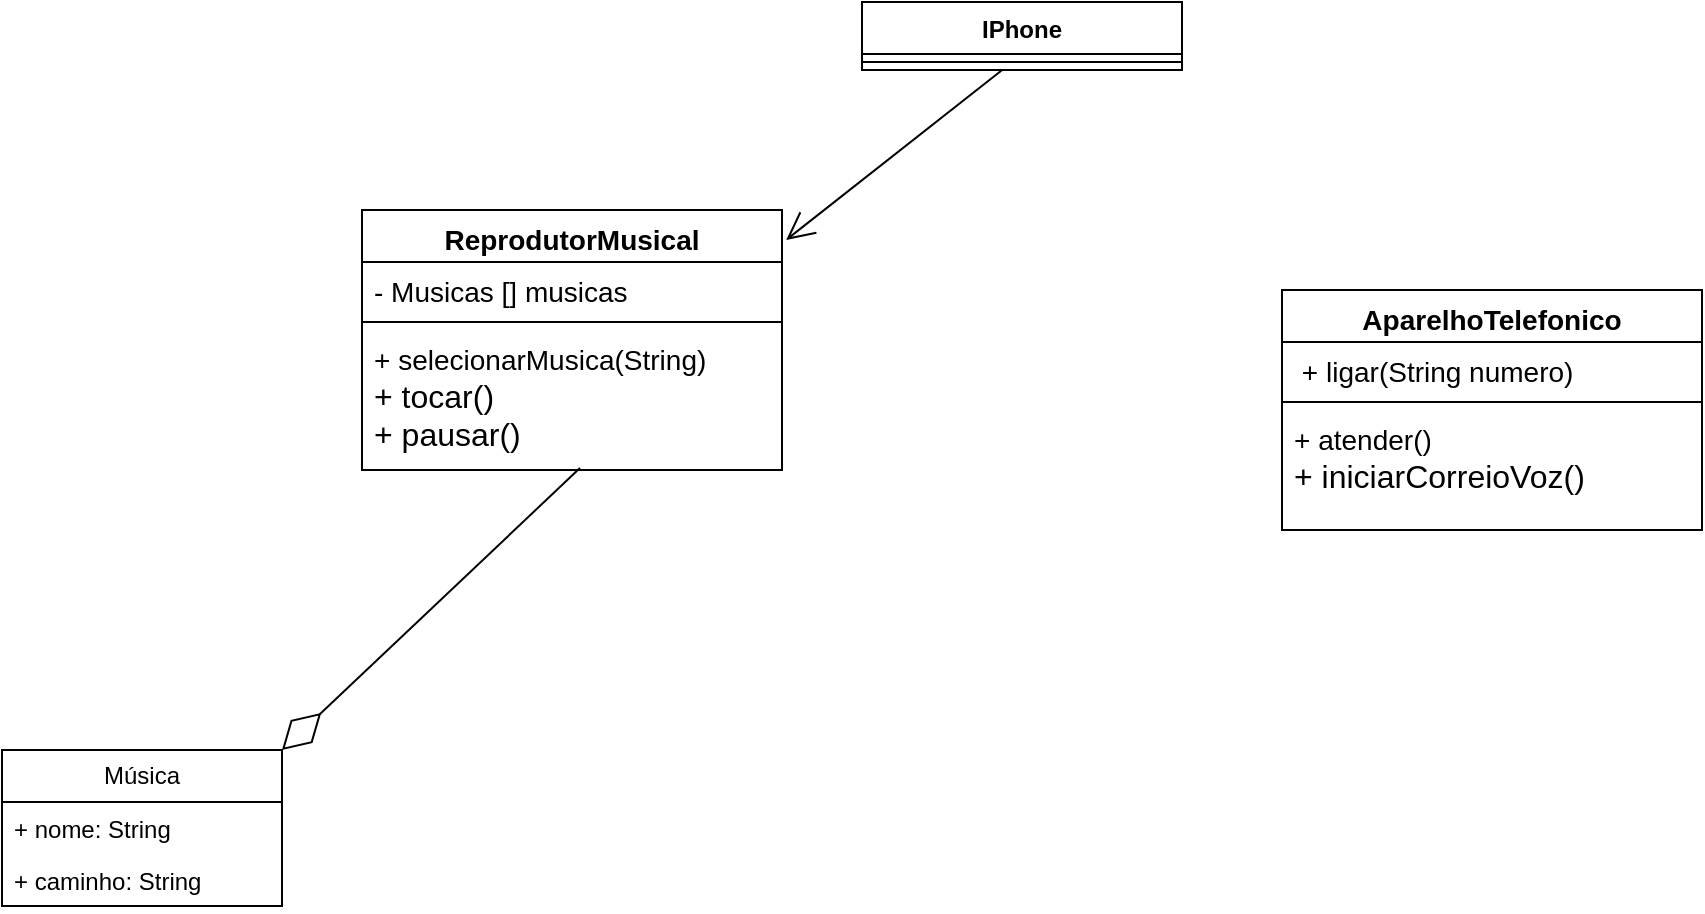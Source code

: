 <mxfile version="24.7.14">
  <diagram name="Página-1" id="XnQtG-GyFu3zvyJKXA-6">
    <mxGraphModel dx="2261" dy="746" grid="1" gridSize="10" guides="1" tooltips="1" connect="1" arrows="1" fold="1" page="1" pageScale="1" pageWidth="827" pageHeight="1169" math="0" shadow="0">
      <root>
        <mxCell id="0" />
        <mxCell id="1" parent="0" />
        <mxCell id="KCyuTO8wxvNjZEvzu9Th-2" value="&lt;font style=&quot;font-size: 14px;&quot;&gt;ReprodutorMusical&lt;/font&gt;" style="swimlane;fontStyle=1;align=center;verticalAlign=top;childLayout=stackLayout;horizontal=1;startSize=26;horizontalStack=0;resizeParent=1;resizeParentMax=0;resizeLast=0;collapsible=1;marginBottom=0;whiteSpace=wrap;html=1;" vertex="1" parent="1">
          <mxGeometry x="-130" y="390" width="210" height="130" as="geometry" />
        </mxCell>
        <mxCell id="KCyuTO8wxvNjZEvzu9Th-3" value="&lt;font style=&quot;font-size: 14px;&quot;&gt;- Musicas [] musicas&lt;/font&gt;" style="text;strokeColor=none;fillColor=none;align=left;verticalAlign=top;spacingLeft=4;spacingRight=4;overflow=hidden;rotatable=0;points=[[0,0.5],[1,0.5]];portConstraint=eastwest;whiteSpace=wrap;html=1;" vertex="1" parent="KCyuTO8wxvNjZEvzu9Th-2">
          <mxGeometry y="26" width="210" height="26" as="geometry" />
        </mxCell>
        <mxCell id="KCyuTO8wxvNjZEvzu9Th-4" value="" style="line;strokeWidth=1;fillColor=none;align=left;verticalAlign=middle;spacingTop=-1;spacingLeft=3;spacingRight=3;rotatable=0;labelPosition=right;points=[];portConstraint=eastwest;strokeColor=inherit;" vertex="1" parent="KCyuTO8wxvNjZEvzu9Th-2">
          <mxGeometry y="52" width="210" height="8" as="geometry" />
        </mxCell>
        <mxCell id="KCyuTO8wxvNjZEvzu9Th-5" value="&lt;font style=&quot;font-size: 14px;&quot;&gt;+ &lt;span class=&quot;hljs-built_in&quot;&gt;selecionarMusica&lt;/span&gt;(String)&lt;/font&gt;&lt;div&gt;&lt;font size=&quot;3&quot;&gt;+ &lt;span class=&quot;hljs-built_in&quot;&gt;tocar&lt;/span&gt;()&lt;br&gt;&lt;/font&gt;&lt;/div&gt;&lt;div&gt;&lt;font size=&quot;3&quot;&gt;+ &lt;span class=&quot;hljs-built_in&quot;&gt;pausar&lt;/span&gt;()&lt;/font&gt;&lt;br&gt;&lt;/div&gt;" style="text;strokeColor=none;fillColor=none;align=left;verticalAlign=top;spacingLeft=4;spacingRight=4;overflow=hidden;rotatable=0;points=[[0,0.5],[1,0.5]];portConstraint=eastwest;whiteSpace=wrap;html=1;" vertex="1" parent="KCyuTO8wxvNjZEvzu9Th-2">
          <mxGeometry y="60" width="210" height="70" as="geometry" />
        </mxCell>
        <mxCell id="KCyuTO8wxvNjZEvzu9Th-12" value="Música" style="swimlane;fontStyle=0;childLayout=stackLayout;horizontal=1;startSize=26;fillColor=none;horizontalStack=0;resizeParent=1;resizeParentMax=0;resizeLast=0;collapsible=1;marginBottom=0;whiteSpace=wrap;html=1;" vertex="1" parent="1">
          <mxGeometry x="-310" y="660" width="140" height="78" as="geometry" />
        </mxCell>
        <mxCell id="KCyuTO8wxvNjZEvzu9Th-13" value="+ nome: String" style="text;strokeColor=none;fillColor=none;align=left;verticalAlign=top;spacingLeft=4;spacingRight=4;overflow=hidden;rotatable=0;points=[[0,0.5],[1,0.5]];portConstraint=eastwest;whiteSpace=wrap;html=1;" vertex="1" parent="KCyuTO8wxvNjZEvzu9Th-12">
          <mxGeometry y="26" width="140" height="26" as="geometry" />
        </mxCell>
        <mxCell id="KCyuTO8wxvNjZEvzu9Th-14" value="+ caminho: String" style="text;strokeColor=none;fillColor=none;align=left;verticalAlign=top;spacingLeft=4;spacingRight=4;overflow=hidden;rotatable=0;points=[[0,0.5],[1,0.5]];portConstraint=eastwest;whiteSpace=wrap;html=1;" vertex="1" parent="KCyuTO8wxvNjZEvzu9Th-12">
          <mxGeometry y="52" width="140" height="26" as="geometry" />
        </mxCell>
        <mxCell id="KCyuTO8wxvNjZEvzu9Th-16" value="IPhone" style="swimlane;fontStyle=1;align=center;verticalAlign=top;childLayout=stackLayout;horizontal=1;startSize=26;horizontalStack=0;resizeParent=1;resizeParentMax=0;resizeLast=0;collapsible=1;marginBottom=0;whiteSpace=wrap;html=1;" vertex="1" parent="1">
          <mxGeometry x="120" y="286" width="160" height="34" as="geometry" />
        </mxCell>
        <mxCell id="KCyuTO8wxvNjZEvzu9Th-18" value="" style="line;strokeWidth=1;fillColor=none;align=left;verticalAlign=middle;spacingTop=-1;spacingLeft=3;spacingRight=3;rotatable=0;labelPosition=right;points=[];portConstraint=eastwest;strokeColor=inherit;" vertex="1" parent="KCyuTO8wxvNjZEvzu9Th-16">
          <mxGeometry y="26" width="160" height="8" as="geometry" />
        </mxCell>
        <mxCell id="KCyuTO8wxvNjZEvzu9Th-22" value="" style="endArrow=diamondThin;endFill=0;endSize=24;html=1;rounded=0;exitX=0.519;exitY=0.986;exitDx=0;exitDy=0;exitPerimeter=0;" edge="1" parent="1" source="KCyuTO8wxvNjZEvzu9Th-5">
          <mxGeometry width="160" relative="1" as="geometry">
            <mxPoint x="-60" y="590" as="sourcePoint" />
            <mxPoint x="-170" y="660" as="targetPoint" />
          </mxGeometry>
        </mxCell>
        <mxCell id="KCyuTO8wxvNjZEvzu9Th-23" value="" style="endArrow=open;endFill=1;endSize=12;html=1;rounded=0;exitX=0.438;exitY=1;exitDx=0;exitDy=0;exitPerimeter=0;entryX=1.01;entryY=0.115;entryDx=0;entryDy=0;entryPerimeter=0;" edge="1" parent="1" source="KCyuTO8wxvNjZEvzu9Th-18" target="KCyuTO8wxvNjZEvzu9Th-2">
          <mxGeometry width="160" relative="1" as="geometry">
            <mxPoint x="170" y="394.5" as="sourcePoint" />
            <mxPoint x="330" y="394.5" as="targetPoint" />
          </mxGeometry>
        </mxCell>
        <mxCell id="KCyuTO8wxvNjZEvzu9Th-28" value="&lt;font style=&quot;font-size: 14px;&quot;&gt;AparelhoTelefonico&lt;/font&gt;" style="swimlane;fontStyle=1;align=center;verticalAlign=top;childLayout=stackLayout;horizontal=1;startSize=26;horizontalStack=0;resizeParent=1;resizeParentMax=0;resizeLast=0;collapsible=1;marginBottom=0;whiteSpace=wrap;html=1;" vertex="1" parent="1">
          <mxGeometry x="330" y="430" width="210" height="120" as="geometry" />
        </mxCell>
        <mxCell id="KCyuTO8wxvNjZEvzu9Th-29" value="&lt;font style=&quot;font-size: 14px;&quot;&gt;&amp;nbsp;+ &lt;span class=&quot;hljs-built_in&quot;&gt;ligar&lt;/span&gt;(String numero)&lt;/font&gt;" style="text;strokeColor=none;fillColor=none;align=left;verticalAlign=top;spacingLeft=4;spacingRight=4;overflow=hidden;rotatable=0;points=[[0,0.5],[1,0.5]];portConstraint=eastwest;whiteSpace=wrap;html=1;" vertex="1" parent="KCyuTO8wxvNjZEvzu9Th-28">
          <mxGeometry y="26" width="210" height="26" as="geometry" />
        </mxCell>
        <mxCell id="KCyuTO8wxvNjZEvzu9Th-30" value="" style="line;strokeWidth=1;fillColor=none;align=left;verticalAlign=middle;spacingTop=-1;spacingLeft=3;spacingRight=3;rotatable=0;labelPosition=right;points=[];portConstraint=eastwest;strokeColor=inherit;" vertex="1" parent="KCyuTO8wxvNjZEvzu9Th-28">
          <mxGeometry y="52" width="210" height="8" as="geometry" />
        </mxCell>
        <mxCell id="KCyuTO8wxvNjZEvzu9Th-31" value="&lt;font style=&quot;font-size: 14px;&quot;&gt;+ &lt;span class=&quot;hljs-built_in&quot;&gt;atender&lt;/span&gt;()&lt;/font&gt;&lt;div&gt;&lt;font size=&quot;3&quot;&gt;+ &lt;span class=&quot;hljs-built_in&quot;&gt;iniciarCorreioVoz&lt;/span&gt;()&lt;/font&gt;&lt;br&gt;&lt;/div&gt;" style="text;strokeColor=none;fillColor=none;align=left;verticalAlign=top;spacingLeft=4;spacingRight=4;overflow=hidden;rotatable=0;points=[[0,0.5],[1,0.5]];portConstraint=eastwest;whiteSpace=wrap;html=1;" vertex="1" parent="KCyuTO8wxvNjZEvzu9Th-28">
          <mxGeometry y="60" width="210" height="60" as="geometry" />
        </mxCell>
      </root>
    </mxGraphModel>
  </diagram>
</mxfile>
